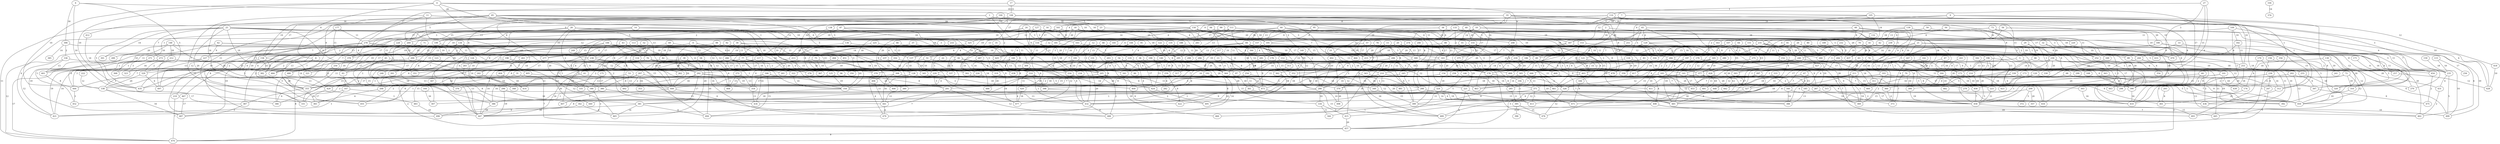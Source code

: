 graph G {
    "121" -- "257" [label="13"];
    "88" -- "143" [label="11"];
    "160" -- "477" [label="12"];
    "338" -- "487" [label="16"];
    "31" -- "268" [label="1"];
    "198" -- "474" [label="8"];
    "25" -- "145" [label="15"];
    "107" -- "186" [label="1"];
    "46" -- "280" [label="19"];
    "19" -- "132" [label="20"];
    "114" -- "494" [label="10"];
    "223" -- "458" [label="11"];
    "70" -- "373" [label="7"];
    "203" -- "259" [label="7"];
    "362" -- "495" [label="13"];
    "28" -- "199" [label="13"];
    "38" -- "103" [label="13"];
    "18" -- "283" [label="4"];
    "278" -- "355" [label="2"];
    "62" -- "227" [label="9"];
    "157" -- "284" [label="3"];
    "151" -- "442" [label="4"];
    "314" -- "432" [label="1"];
    "454" -- "475" [label="2"];
    "6" -- "497" [label="5"];
    "164" -- "307" [label="16"];
    "148" -- "301" [label="20"];
    "51" -- "400" [label="5"];
    "75" -- "128" [label="10"];
    "404" -- "414" [label="18"];
    "150" -- "181" [label="6"];
    "66" -- "93" [label="19"];
    "14" -- "406" [label="18"];
    "52" -- "223" [label="10"];
    "384" -- "473" [label="8"];
    "27" -- "458" [label="4"];
    "212" -- "454" [label="17"];
    "20" -- "275" [label="8"];
    "101" -- "388" [label="4"];
    "61" -- "429" [label="12"];
    "286" -- "432" [label="14"];
    "258" -- "443" [label="7"];
    "239" -- "416" [label="2"];
    "119" -- "407" [label="14"];
    "83" -- "235" [label="9"];
    "449" -- "452" [label="16"];
    "379" -- "479" [label="4"];
    "84" -- "114" [label="19"];
    "158" -- "258" [label="14"];
    "100" -- "111" [label="12"];
    "207" -- "492" [label="2"];
    "155" -- "196" [label="9"];
    "318" -- "434" [label="13"];
    "161" -- "420" [label="3"];
    "122" -- "477" [label="9"];
    "165" -- "285" [label="9"];
    "259" -- "270" [label="8"];
    "63" -- "319" [label="14"];
    "108" -- "470" [label="10"];
    "292" -- "381" [label="17"];
    "398" -- "496" [label="8"];
    "190" -- "221" [label="19"];
    "417" -- "463" [label="7"];
    "329" -- "338" [label="20"];
    "179" -- "379" [label="20"];
    "151" -- "240" [label="2"];
    "177" -- "378" [label="11"];
    "178" -- "298" [label="20"];
    "94" -- "149" [label="2"];
    "209" -- "357" [label="20"];
    "221" -- "457" [label="6"];
    "35" -- "51" [label="4"];
    "397" -- "475" [label="9"];
    "218" -- "400" [label="16"];
    "30" -- "302" [label="6"];
    "278" -- "451" [label="2"];
    "245" -- "288" [label="7"];
    "141" -- "453" [label="17"];
    "240" -- "327" [label="20"];
    "171" -- "257" [label="6"];
    "363" -- "394" [label="20"];
    "11" -- "463" [label="17"];
    "44" -- "129" [label="14"];
    "36" -- "399" [label="1"];
    "86" -- "202" [label="6"];
    "118" -- "255" [label="18"];
    "2" -- "478" [label="9"];
    "42" -- "252" [label="1"];
    "111" -- "140" [label="13"];
    "230" -- "393" [label="14"];
    "181" -- "266" [label="18"];
    "235" -- "499" [label="5"];
    "60" -- "436" [label="3"];
    "50" -- "107" [label="6"];
    "108" -- "269" [label="5"];
    "274" -- "296" [label="19"];
    "0" -- "307" [label="6"];
    "108" -- "158" [label="17"];
    "2" -- "224" [label="11"];
    "9" -- "445" [label="8"];
    "429" -- "483" [label="3"];
    "127" -- "421" [label="4"];
    "44" -- "113" [label="14"];
    "236" -- "312" [label="14"];
    "133" -- "143" [label="2"];
    "310" -- "450" [label="19"];
    "431" -- "462" [label="2"];
    "3" -- "346" [label="20"];
    "237" -- "242" [label="10"];
    "143" -- "154" [label="3"];
    "237" -- "446" [label="13"];
    "152" -- "210" [label="6"];
    "7" -- "38" [label="2"];
    "4" -- "358" [label="13"];
    "116" -- "190" [label="20"];
    "121" -- "441" [label="4"];
    "138" -- "233" [label="5"];
    "175" -- "380" [label="17"];
    "62" -- "388" [label="18"];
    "212" -- "474" [label="17"];
    "3" -- "433" [label="12"];
    "200" -- "480" [label="17"];
    "166" -- "455" [label="2"];
    "117" -- "205" [label="7"];
    "232" -- "288" [label="4"];
    "133" -- "153" [label="19"];
    "266" -- "367" [label="17"];
    "28" -- "278" [label="17"];
    "42" -- "121" [label="10"];
    "165" -- "183" [label="3"];
    "45" -- "96" [label="5"];
    "38" -- "310" [label="11"];
    "18" -- "215" [label="7"];
    "64" -- "316" [label="15"];
    "122" -- "286" [label="12"];
    "209" -- "413" [label="15"];
    "28" -- "389" [label="19"];
    "112" -- "141" [label="1"];
    "140" -- "364" [label="17"];
    "162" -- "172" [label="13"];
    "204" -- "450" [label="12"];
    "207" -- "380" [label="8"];
    "160" -- "499" [label="14"];
    "120" -- "371" [label="10"];
    "14" -- "449" [label="2"];
    "244" -- "443" [label="5"];
    "334" -- "344" [label="11"];
    "116" -- "227" [label="2"];
    "88" -- "281" [label="20"];
    "36" -- "424" [label="17"];
    "329" -- "497" [label="6"];
    "177" -- "278" [label="11"];
    "247" -- "457" [label="1"];
    "267" -- "438" [label="10"];
    "182" -- "470" [label="8"];
    "281" -- "401" [label="19"];
    "6" -- "366" [label="10"];
    "135" -- "290" [label="20"];
    "56" -- "270" [label="7"];
    "140" -- "305" [label="2"];
    "408" -- "489" [label="6"];
    "124" -- "366" [label="5"];
    "3" -- "200" [label="15"];
    "195" -- "215" [label="15"];
    "119" -- "255" [label="17"];
    "7" -- "418" [label="12"];
    "54" -- "447" [label="14"];
    "119" -- "235" [label="17"];
    "120" -- "460" [label="5"];
    "15" -- "410" [label="17"];
    "60" -- "390" [label="2"];
    "100" -- "138" [label="10"];
    "371" -- "450" [label="5"];
    "233" -- "363" [label="4"];
    "67" -- "340" [label="15"];
    "145" -- "492" [label="9"];
    "19" -- "478" [label="8"];
    "0" -- "479" [label="14"];
    "16" -- "116" [label="17"];
    "291" -- "488" [label="12"];
    "118" -- "322" [label="14"];
    "286" -- "498" [label="10"];
    "308" -- "441" [label="16"];
    "429" -- "455" [label="17"];
    "34" -- "319" [label="9"];
    "203" -- "398" [label="6"];
    "58" -- "350" [label="12"];
    "227" -- "338" [label="7"];
    "129" -- "352" [label="20"];
    "65" -- "143" [label="17"];
    "18" -- "359" [label="11"];
    "108" -- "138" [label="2"];
    "355" -- "366" [label="6"];
    "112" -- "345" [label="20"];
    "76" -- "456" [label="11"];
    "25" -- "351" [label="9"];
    "39" -- "398" [label="6"];
    "20" -- "343" [label="9"];
    "124" -- "314" [label="2"];
    "243" -- "304" [label="9"];
    "134" -- "200" [label="12"];
    "122" -- "213" [label="7"];
    "444" -- "452" [label="3"];
    "172" -- "423" [label="18"];
    "46" -- "158" [label="2"];
    "378" -- "383" [label="20"];
    "115" -- "235" [label="10"];
    "195" -- "362" [label="19"];
    "95" -- "128" [label="18"];
    "191" -- "192" [label="10"];
    "300" -- "432" [label="18"];
    "54" -- "370" [label="20"];
    "217" -- "254" [label="4"];
    "405" -- "488" [label="6"];
    "417" -- "442" [label="17"];
    "87" -- "295" [label="18"];
    "87" -- "447" [label="8"];
    "135" -- "425" [label="7"];
    "19" -- "235" [label="3"];
    "286" -- "334" [label="10"];
    "131" -- "205" [label="3"];
    "113" -- "447" [label="13"];
    "173" -- "327" [label="16"];
    "358" -- "432" [label="13"];
    "159" -- "235" [label="18"];
    "85" -- "412" [label="16"];
    "165" -- "485" [label="10"];
    "178" -- "285" [label="14"];
    "336" -- "421" [label="12"];
    "153" -- "192" [label="19"];
    "27" -- "433" [label="3"];
    "135" -- "497" [label="4"];
    "202" -- "397" [label="6"];
    "236" -- "247" [label="8"];
    "292" -- "450" [label="3"];
    "77" -- "207" [label="20"];
    "19" -- "438" [label="13"];
    "111" -- "224" [label="8"];
    "136" -- "449" [label="10"];
    "346" -- "447" [label="3"];
    "230" -- "355" [label="8"];
    "111" -- "393" [label="13"];
    "190" -- "259" [label="11"];
    "110" -- "161" [label="8"];
    "125" -- "457" [label="2"];
    "39" -- "380" [label="1"];
    "111" -- "286" [label="2"];
    "148" -- "386" [label="2"];
    "11" -- "16" [label="16"];
    "94" -- "195" [label="18"];
    "88" -- "470" [label="7"];
    "192" -- "488" [label="14"];
    "87" -- "208" [label="17"];
    "297" -- "298" [label="7"];
    "382" -- "429" [label="13"];
    "61" -- "398" [label="19"];
    "157" -- "464" [label="17"];
    "188" -- "477" [label="6"];
    "402" -- "403" [label="5"];
    "104" -- "374" [label="14"];
    "206" -- "326" [label="11"];
    "324" -- "381" [label="2"];
    "129" -- "152" [label="15"];
    "81" -- "425" [label="7"];
    "84" -- "288" [label="10"];
    "324" -- "416" [label="18"];
    "109" -- "454" [label="6"];
    "21" -- "485" [label="4"];
    "18" -- "425" [label="12"];
    "190" -- "424" [label="11"];
    "24" -- "414" [label="3"];
    "225" -- "281" [label="11"];
    "92" -- "266" [label="14"];
    "10" -- "350" [label="6"];
    "19" -- "325" [label="17"];
    "127" -- "384" [label="3"];
    "259" -- "282" [label="4"];
    "0" -- "58" [label="11"];
    "138" -- "237" [label="5"];
    "27" -- "315" [label="15"];
    "50" -- "252" [label="11"];
    "295" -- "478" [label="2"];
    "0" -- "219" [label="2"];
    "209" -- "372" [label="5"];
    "28" -- "304" [label="4"];
    "45" -- "386" [label="15"];
    "46" -- "358" [label="14"];
    "238" -- "394" [label="6"];
    "195" -- "358" [label="17"];
    "34" -- "432" [label="4"];
    "99" -- "186" [label="18"];
    "139" -- "377" [label="10"];
    "343" -- "358" [label="9"];
    "207" -- "287" [label="4"];
    "46" -- "458" [label="20"];
    "336" -- "401" [label="13"];
    "9" -- "187" [label="12"];
    "56" -- "179" [label="4"];
    "63" -- "299" [label="20"];
    "361" -- "407" [label="4"];
    "207" -- "221" [label="11"];
    "312" -- "436" [label="1"];
    "278" -- "497" [label="18"];
    "360" -- "373" [label="4"];
    "100" -- "114" [label="2"];
    "154" -- "358" [label="5"];
    "193" -- "326" [label="11"];
    "145" -- "390" [label="20"];
    "14" -- "181" [label="12"];
    "57" -- "288" [label="1"];
    "150" -- "155" [label="3"];
    "63" -- "229" [label="3"];
    "155" -- "389" [label="16"];
    "334" -- "415" [label="3"];
    "110" -- "172" [label="8"];
    "295" -- "341" [label="19"];
    "4" -- "338" [label="10"];
    "21" -- "49" [label="11"];
    "314" -- "407" [label="14"];
    "85" -- "158" [label="19"];
    "28" -- "277" [label="15"];
    "65" -- "370" [label="11"];
    "185" -- "388" [label="13"];
    "43" -- "96" [label="6"];
    "77" -- "329" [label="9"];
    "264" -- "292" [label="4"];
    "190" -- "311" [label="2"];
    "67" -- "411" [label="7"];
    "196" -- "458" [label="20"];
    "110" -- "206" [label="19"];
    "163" -- "238" [label="15"];
    "100" -- "277" [label="8"];
    "77" -- "229" [label="16"];
    "73" -- "417" [label="14"];
    "83" -- "291" [label="7"];
    "229" -- "473" [label="14"];
    "469" -- "485" [label="7"];
    "57" -- "137" [label="12"];
    "49" -- "305" [label="1"];
    "62" -- "451" [label="19"];
    "81" -- "257" [label="8"];
    "31" -- "457" [label="7"];
    "17" -- "208" [label="6"];
    "71" -- "200" [label="12"];
    "190" -- "272" [label="8"];
    "129" -- "316" [label="10"];
    "120" -- "312" [label="13"];
    "235" -- "431" [label="4"];
    "105" -- "161" [label="18"];
    "37" -- "49" [label="8"];
    "300" -- "426" [label="4"];
    "54" -- "495" [label="4"];
    "147" -- "421" [label="1"];
    "358" -- "440" [label="18"];
    "52" -- "76" [label="1"];
    "448" -- "485" [label="6"];
    "208" -- "390" [label="1"];
    "153" -- "252" [label="2"];
    "140" -- "447" [label="20"];
    "140" -- "254" [label="8"];
    "377" -- "389" [label="10"];
    "127" -- "274" [label="10"];
    "177" -- "355" [label="3"];
    "17" -- "278" [label="17"];
    "86" -- "415" [label="18"];
    "196" -- "258" [label="7"];
    "38" -- "145" [label="9"];
    "129" -- "200" [label="19"];
    "135" -- "491" [label="10"];
    "204" -- "448" [label="1"];
    "62" -- "474" [label="12"];
    "101" -- "439" [label="7"];
    "137" -- "229" [label="10"];
    "186" -- "343" [label="14"];
    "311" -- "457" [label="5"];
    "161" -- "199" [label="5"];
    "136" -- "140" [label="12"];
    "163" -- "270" [label="11"];
    "292" -- "409" [label="3"];
    "52" -- "401" [label="10"];
    "81" -- "437" [label="1"];
    "44" -- "399" [label="10"];
    "387" -- "487" [label="2"];
    "72" -- "450" [label="12"];
    "46" -- "452" [label="5"];
    "139" -- "231" [label="18"];
    "77" -- "358" [label="10"];
    "23" -- "231" [label="6"];
    "281" -- "473" [label="9"];
    "30" -- "487" [label="19"];
    "110" -- "359" [label="2"];
    "380" -- "441" [label="13"];
    "87" -- "325" [label="18"];
    "28" -- "157" [label="10"];
    "146" -- "434" [label="5"];
    "148" -- "289" [label="16"];
    "198" -- "216" [label="3"];
    "332" -- "377" [label="18"];
    "58" -- "262" [label="8"];
    "25" -- "369" [label="15"];
    "161" -- "325" [label="12"];
    "313" -- "361" [label="11"];
    "231" -- "320" [label="12"];
    "110" -- "451" [label="10"];
    "219" -- "474" [label="7"];
    "125" -- "315" [label="8"];
    "64" -- "152" [label="5"];
    "41" -- "397" [label="16"];
    "253" -- "335" [label="2"];
    "424" -- "495" [label="1"];
    "239" -- "437" [label="18"];
    "143" -- "359" [label="6"];
    "183" -- "365" [label="9"];
    "381" -- "494" [label="6"];
    "134" -- "376" [label="17"];
    "403" -- "409" [label="18"];
    "25" -- "477" [label="19"];
    "72" -- "310" [label="19"];
    "32" -- "89" [label="10"];
    "274" -- "373" [label="4"];
    "208" -- "375" [label="7"];
    "233" -- "267" [label="10"];
    "51" -- "261" [label="1"];
    "244" -- "326" [label="1"];
    "4" -- "298" [label="17"];
    "67" -- "474" [label="2"];
    "47" -- "211" [label="5"];
    "57" -- "206" [label="17"];
    "81" -- "260" [label="5"];
    "144" -- "156" [label="3"];
    "26" -- "356" [label="2"];
    "295" -- "438" [label="13"];
    "92" -- "434" [label="2"];
    "304" -- "482" [label="10"];
    "174" -- "365" [label="19"];
    "65" -- "141" [label="8"];
    "15" -- "162" [label="9"];
    "319" -- "349" [label="6"];
    "198" -- "463" [label="12"];
    "105" -- "251" [label="6"];
    "59" -- "458" [label="19"];
    "26" -- "473" [label="5"];
    "19" -- "150" [label="7"];
    "48" -- "129" [label="8"];
    "15" -- "425" [label="4"];
    "12" -- "286" [label="9"];
    "73" -- "180" [label="20"];
    "240" -- "304" [label="1"];
    "292" -- "449" [label="16"];
    "12" -- "425" [label="5"];
    "134" -- "250" [label="10"];
    "10" -- "55" [label="14"];
    "103" -- "112" [label="1"];
    "25" -- "301" [label="14"];
    "284" -- "359" [label="14"];
    "0" -- "34" [label="9"];
    "339" -- "355" [label="18"];
    "5" -- "377" [label="13"];
    "57" -- "426" [label="15"];
    "377" -- "458" [label="9"];
    "149" -- "313" [label="12"];
    "41" -- "51" [label="10"];
    "297" -- "370" [label="14"];
    "55" -- "461" [label="1"];
    "84" -- "401" [label="11"];
    "4" -- "105" [label="19"];
    "73" -- "298" [label="6"];
    "110" -- "253" [label="10"];
    "250" -- "429" [label="14"];
    "210" -- "408" [label="4"];
    "184" -- "471" [label="9"];
    "161" -- "251" [label="20"];
    "100" -- "415" [label="3"];
    "150" -- "447" [label="1"];
    "132" -- "448" [label="3"];
    "339" -- "450" [label="7"];
    "406" -- "441" [label="11"];
    "441" -- "479" [label="4"];
    "415" -- "457" [label="20"];
    "34" -- "486" [label="14"];
    "246" -- "300" [label="6"];
    "305" -- "471" [label="19"];
    "274" -- "390" [label="19"];
    "214" -- "456" [label="18"];
    "362" -- "481" [label="14"];
    "45" -- "444" [label="4"];
    "293" -- "365" [label="8"];
    "458" -- "493" [label="15"];
    "38" -- "88" [label="8"];
    "274" -- "467" [label="15"];
    "394" -- "458" [label="19"];
    "363" -- "392" [label="19"];
    "192" -- "495" [label="6"];
    "191" -- "440" [label="15"];
    "114" -- "417" [label="2"];
    "155" -- "234" [label="13"];
    "345" -- "424" [label="5"];
    "169" -- "330" [label="10"];
    "117" -- "379" [label="2"];
    "85" -- "205" [label="2"];
    "9" -- "150" [label="18"];
    "224" -- "326" [label="20"];
    "370" -- "498" [label="20"];
    "308" -- "483" [label="15"];
    "20" -- "364" [label="16"];
    "306" -- "385" [label="14"];
    "205" -- "390" [label="7"];
    "285" -- "395" [label="11"];
    "254" -- "473" [label="11"];
    "155" -- "218" [label="19"];
    "130" -- "241" [label="19"];
    "165" -- "424" [label="16"];
    "82" -- "331" [label="15"];
    "187" -- "218" [label="13"];
    "106" -- "345" [label="11"];
    "17" -- "108" [label="15"];
    "147" -- "436" [label="4"];
    "145" -- "160" [label="7"];
    "144" -- "205" [label="1"];
    "34" -- "178" [label="4"];
    "208" -- "400" [label="8"];
    "302" -- "424" [label="19"];
    "305" -- "490" [label="18"];
    "75" -- "97" [label="13"];
    "200" -- "465" [label="12"];
    "8" -- "382" [label="13"];
    "116" -- "300" [label="11"];
    "266" -- "276" [label="17"];
    "56" -- "428" [label="6"];
    "183" -- "435" [label="17"];
    "432" -- "488" [label="4"];
    "134" -- "230" [label="17"];
    "76" -- "490" [label="1"];
    "198" -- "484" [label="19"];
    "42" -- "197" [label="20"];
    "128" -- "387" [label="2"];
    "98" -- "191" [label="15"];
    "253" -- "499" [label="6"];
    "342" -- "465" [label="6"];
    "122" -- "178" [label="13"];
    "237" -- "421" [label="14"];
    "339" -- "360" [label="4"];
    "43" -- "273" [label="7"];
    "304" -- "456" [label="10"];
    "21" -- "298" [label="20"];
    "483" -- "496" [label="10"];
    "210" -- "349" [label="11"];
    "264" -- "341" [label="4"];
    "409" -- "422" [label="9"];
    "121" -- "403" [label="4"];
    "99" -- "181" [label="17"];
    "170" -- "174" [label="6"];
    "327" -- "399" [label="8"];
    "273" -- "323" [label="16"];
    "150" -- "308" [label="19"];
    "109" -- "182" [label="19"];
    "106" -- "335" [label="4"];
    "156" -- "493" [label="1"];
    "343" -- "453" [label="18"];
    "148" -- "212" [label="18"];
    "4" -- "435" [label="10"];
    "81" -- "387" [label="2"];
    "33" -- "320" [label="4"];
    "160" -- "444" [label="3"];
    "218" -- "287" [label="10"];
    "294" -- "304" [label="10"];
    "179" -- "235" [label="1"];
    "196" -- "214" [label="5"];
    "196" -- "422" [label="7"];
    "134" -- "410" [label="1"];
    "48" -- "97" [label="10"];
    "457" -- "474" [label="8"];
    "2" -- "364" [label="11"];
    "230" -- "330" [label="20"];
    "73" -- "145" [label="1"];
    "139" -- "251" [label="19"];
    "154" -- "326" [label="2"];
    "390" -- "410" [label="16"];
    "238" -- "292" [label="2"];
    "146" -- "303" [label="20"];
    "205" -- "413" [label="20"];
    "55" -- "375" [label="12"];
    "69" -- "82" [label="19"];
    "123" -- "261" [label="12"];
    "1" -- "432" [label="18"];
    "72" -- "279" [label="19"];
    "170" -- "236" [label="3"];
    "231" -- "327" [label="1"];
    "255" -- "320" [label="18"];
    "66" -- "469" [label="3"];
    "239" -- "240" [label="14"];
    "229" -- "318" [label="17"];
    "106" -- "391" [label="16"];
    "188" -- "499" [label="19"];
    "401" -- "444" [label="8"];
    "156" -- "257" [label="2"];
    "103" -- "291" [label="10"];
    "192" -- "334" [label="11"];
    "349" -- "399" [label="15"];
    "202" -- "327" [label="2"];
    "147" -- "331" [label="20"];
    "150" -- "437" [label="5"];
    "150" -- "489" [label="4"];
    "166" -- "463" [label="19"];
    "158" -- "323" [label="12"];
    "157" -- "435" [label="6"];
    "127" -- "249" [label="19"];
    "141" -- "463" [label="12"];
    "46" -- "143" [label="10"];
    "95" -- "230" [label="17"];
    "292" -- "444" [label="5"];
    "342" -- "496" [label="20"];
    "272" -- "318" [label="13"];
    "53" -- "346" [label="13"];
    "259" -- "422" [label="9"];
    "218" -- "245" [label="14"];
    "211" -- "453" [label="9"];
    "3" -- "196" [label="13"];
    "306" -- "336" [label="2"];
    "228" -- "378" [label="17"];
    "72" -- "410" [label="1"];
    "402" -- "432" [label="18"];
    "85" -- "269" [label="5"];
    "380" -- "386" [label="5"];
    "15" -- "382" [label="17"];
    "79" -- "437" [label="8"];
    "196" -- "416" [label="9"];
    "139" -- "220" [label="12"];
    "191" -- "205" [label="10"];
    "238" -- "355" [label="11"];
    "152" -- "247" [label="11"];
    "36" -- "259" [label="4"];
    "237" -- "319" [label="14"];
    "133" -- "187" [label="1"];
    "108" -- "456" [label="6"];
    "155" -- "451" [label="20"];
    "109" -- "195" [label="11"];
    "11" -- "376" [label="4"];
    "48" -- "67" [label="9"];
    "284" -- "493" [label="7"];
    "54" -- "90" [label="4"];
    "314" -- "485" [label="12"];
    "399" -- "499" [label="10"];
    "119" -- "351" [label="4"];
    "144" -- "461" [label="15"];
    "412" -- "435" [label="14"];
    "108" -- "428" [label="10"];
    "395" -- "396" [label="10"];
    "117" -- "335" [label="1"];
    "84" -- "244" [label="18"];
    "206" -- "318" [label="4"];
    "127" -- "399" [label="12"];
    "213" -- "268" [label="8"];
    "36" -- "364" [label="11"];
    "60" -- "494" [label="9"];
    "180" -- "206" [label="2"];
    "228" -- "322" [label="9"];
    "266" -- "364" [label="12"];
    "70" -- "383" [label="1"];
    "18" -- "331" [label="19"];
    "25" -- "455" [label="20"];
    "275" -- "458" [label="5"];
    "65" -- "118" [label="5"];
    "237" -- "337" [label="12"];
    "98" -- "203" [label="11"];
    "91" -- "119" [label="4"];
    "191" -- "311" [label="11"];
    "4" -- "128" [label="1"];
    "68" -- "397" [label="11"];
    "69" -- "229" [label="3"];
    "82" -- "205" [label="20"];
    "192" -- "361" [label="18"];
    "347" -- "440" [label="8"];
    "187" -- "263" [label="16"];
    "152" -- "453" [label="8"];
    "181" -- "215" [label="4"];
    "403" -- "460" [label="2"];
    "210" -- "376" [label="7"];
    "263" -- "346" [label="14"];
    "76" -- "93" [label="14"];
    "151" -- "461" [label="5"];
    "408" -- "462" [label="7"];
    "398" -- "436" [label="19"];
    "110" -- "339" [label="11"];
    "386" -- "447" [label="16"];
    "257" -- "428" [label="12"];
    "105" -- "236" [label="1"];
    "120" -- "471" [label="8"];
    "296" -- "381" [label="16"];
    "206" -- "434" [label="14"];
    "180" -- "426" [label="1"];
    "148" -- "449" [label="7"];
    "66" -- "137" [label="13"];
    "449" -- "471" [label="9"];
    "1" -- "23" [label="1"];
    "26" -- "204" [label="7"];
    "222" -- "338" [label="12"];
    "271" -- "401" [label="1"];
    "21" -- "169" [label="9"];
    "9" -- "493" [label="19"];
    "227" -- "329" [label="13"];
    "121" -- "178" [label="11"];
    "96" -- "291" [label="8"];
    "275" -- "403" [label="2"];
    "267" -- "314" [label="9"];
    "197" -- "276" [label="9"];
    "309" -- "416" [label="10"];
    "95" -- "155" [label="18"];
    "232" -- "356" [label="19"];
    "40" -- "155" [label="20"];
    "89" -- "101" [label="10"];
    "237" -- "469" [label="2"];
    "30" -- "210" [label="12"];
    "11" -- "492" [label="17"];
    "194" -- "413" [label="5"];
    "211" -- "360" [label="15"];
    "81" -- "154" [label="2"];
    "269" -- "484" [label="7"];
    "92" -- "295" [label="5"];
    "1" -- "312" [label="1"];
    "381" -- "465" [label="14"];
    "101" -- "346" [label="18"];
    "30" -- "77" [label="13"];
    "15" -- "215" [label="19"];
    "211" -- "369" [label="1"];
    "381" -- "421" [label="3"];
    "12" -- "198" [label="19"];
    "37" -- "277" [label="18"];
    "230" -- "431" [label="20"];
    "47" -- "172" [label="16"];
    "48" -- "74" [label="5"];
    "79" -- "154" [label="16"];
    "473" -- "489" [label="15"];
    "340" -- "373" [label="10"];
    "182" -- "253" [label="11"];
    "123" -- "248" [label="8"];
    "166" -- "185" [label="18"];
    "37" -- "176" [label="3"];
    "142" -- "304" [label="20"];
    "7" -- "116" [label="4"];
    "254" -- "355" [label="1"];
    "281" -- "453" [label="9"];
    "81" -- "89" [label="3"];
    "185" -- "458" [label="17"];
    "314" -- "371" [label="3"];
    "85" -- "217" [label="10"];
    "303" -- "410" [label="16"];
    "65" -- "129" [label="4"];
    "225" -- "347" [label="3"];
    "326" -- "476" [label="12"];
    "183" -- "388" [label="12"];
    "389" -- "441" [label="12"];
    "273" -- "368" [label="3"];
    "114" -- "421" [label="19"];
    "94" -- "200" [label="19"];
    "244" -- "255" [label="18"];
    "274" -- "308" [label="8"];
    "87" -- "484" [label="13"];
    "266" -- "449" [label="16"];
    "134" -- "378" [label="19"];
    "23" -- "376" [label="15"];
    "197" -- "392" [label="10"];
    "418" -- "428" [label="10"];
    "154" -- "324" [label="19"];
    "144" -- "465" [label="20"];
    "123" -- "391" [label="7"];
    "0" -- "119" [label="14"];
    "178" -- "344" [label="11"];
    "77" -- "234" [label="6"];
    "426" -- "448" [label="12"];
    "19" -- "283" [label="9"];
    "53" -- "449" [label="13"];
    "205" -- "466" [label="19"];
    "84" -- "294" [label="6"];
    "361" -- "408" [label="14"];
    "95" -- "144" [label="6"];
    "269" -- "379" [label="12"];
    "22" -- "224" [label="5"];
    "85" -- "432" [label="1"];
    "195" -- "295" [label="10"];
    "155" -- "194" [label="7"];
    "1" -- "355" [label="14"];
    "212" -- "329" [label="2"];
    "308" -- "409" [label="18"];
    "311" -- "450" [label="5"];
    "173" -- "462" [label="13"];
    "207" -- "386" [label="16"];
    "278" -- "409" [label="3"];
    "106" -- "360" [label="2"];
    "24" -- "119" [label="9"];
    "211" -- "448" [label="1"];
    "224" -- "268" [label="13"];
    "180" -- "312" [label="15"];
    "135" -- "260" [label="1"];
    "63" -- "168" [label="10"];
    "11" -- "383" [label="7"];
    "33" -- "244" [label="9"];
    "197" -- "417" [label="6"];
    "40" -- "70" [label="18"];
    "120" -- "450" [label="9"];
    "160" -- "314" [label="13"];
    "93" -- "147" [label="1"];
    "6" -- "306" [label="18"];
    "144" -- "191" [label="3"];
    "26" -- "476" [label="15"];
    "39" -- "468" [label="6"];
    "24" -- "103" [label="5"];
    "106" -- "238" [label="17"];
    "265" -- "414" [label="7"];
    "98" -- "468" [label="4"];
    "205" -- "455" [label="8"];
    "10" -- "309" [label="6"];
    "425" -- "438" [label="14"];
    "24" -- "278" [label="3"];
    "34" -- "321" [label="6"];
    "319" -- "486" [label="20"];
    "35" -- "216" [label="3"];
    "2" -- "443" [label="5"];
    "167" -- "193" [label="16"];
    "192" -- "449" [label="15"];
    "405" -- "429" [label="19"];
    "44" -- "84" [label="18"];
    "105" -- "151" [label="14"];
    "322" -- "358" [label="14"];
    "107" -- "462" [label="6"];
    "25" -- "321" [label="19"];
    "305" -- "371" [label="13"];
    "84" -- "286" [label="10"];
    "245" -- "286" [label="10"];
    "377" -- "491" [label="18"];
    "294" -- "414" [label="8"];
    "189" -- "204" [label="2"];
    "111" -- "187" [label="11"];
    "70" -- "394" [label="10"];
    "249" -- "318" [label="9"];
    "73" -- "253" [label="19"];
    "284" -- "417" [label="3"];
    "206" -- "224" [label="18"];
    "221" -- "416" [label="2"];
    "166" -- "389" [label="20"];
    "268" -- "383" [label="6"];
    "274" -- "300" [label="17"];
    "113" -- "292" [label="9"];
    "271" -- "279" [label="14"];
    "230" -- "339" [label="3"];
    "314" -- "335" [label="4"];
    "111" -- "494" [label="15"];
    "14" -- "248" [label="15"];
    "231" -- "240" [label="9"];
    "101" -- "174" [label="18"];
    "28" -- "271" [label="1"];
    "251" -- "280" [label="16"];
    "280" -- "485" [label="19"];
    "108" -- "476" [label="20"];
    "85" -- "480" [label="9"];
    "110" -- "331" [label="11"];
    "40" -- "337" [label="20"];
    "20" -- "300" [label="13"];
    "25" -- "435" [label="5"];
    "67" -- "489" [label="12"];
    "271" -- "368" [label="1"];
    "73" -- "137" [label="19"];
    "8" -- "484" [label="7"];
    "427" -- "442" [label="17"];
    "39" -- "322" [label="3"];
    "29" -- "86" [label="19"];
    "165" -- "377" [label="19"];
    "125" -- "358" [label="19"];
    "291" -- "447" [label="7"];
    "231" -- "427" [label="20"];
    "76" -- "248" [label="13"];
    "5" -- "390" [label="6"];
    "116" -- "435" [label="20"];
    "272" -- "468" [label="15"];
    "199" -- "263" [label="11"];
    "1" -- "242" [label="8"];
    "54" -- "146" [label="18"];
    "25" -- "273" [label="7"];
    "284" -- "479" [label="19"];
    "107" -- "216" [label="7"];
    "42" -- "454" [label="5"];
    "118" -- "478" [label="19"];
    "288" -- "392" [label="15"];
    "6" -- "108" [label="20"];
    "309" -- "366" [label="1"];
    "133" -- "269" [label="19"];
    "254" -- "461" [label="19"];
    "7" -- "49" [label="18"];
    "59" -- "163" [label="13"];
    "2" -- "187" [label="18"];
    "69" -- "277" [label="8"];
    "161" -- "195" [label="9"];
    "21" -- "284" [label="8"];
    "153" -- "478" [label="9"];
    "54" -- "172" [label="5"];
    "206" -- "436" [label="11"];
    "1" -- "135" [label="16"];
    "340" -- "388" [label="14"];
    "242" -- "348" [label="14"];
    "176" -- "352" [label="15"];
    "55" -- "77" [label="11"];
    "236" -- "327" [label="4"];
    "98" -- "378" [label="13"];
    "34" -- "362" [label="15"];
    "188" -- "295" [label="5"];
    "107" -- "215" [label="1"];
    "142" -- "297" [label="13"];
    "85" -- "150" [label="18"];
    "116" -- "462" [label="20"];
    "180" -- "392" [label="5"];
    "12" -- "364" [label="9"];
    "51" -- "302" [label="10"];
    "408" -- "445" [label="19"];
    "68" -- "485" [label="1"];
    "467" -- "487" [label="17"];
    "130" -- "320" [label="18"];
    "258" -- "429" [label="2"];
    "274" -- "377" [label="13"];
    "79" -- "223" [label="5"];
    "277" -- "404" [label="17"];
    "333" -- "491" [label="12"];
    "193" -- "223" [label="17"];
    "332" -- "338" [label="8"];
    "158" -- "382" [label="5"];
    "122" -- "295" [label="14"];
    "78" -- "369" [label="20"];
    "78" -- "137" [label="13"];
    "338" -- "387" [label="17"];
    "166" -- "494" [label="15"];
    "89" -- "354" [label="6"];
    "141" -- "298" [label="9"];
    "108" -- "474" [label="11"];
    "75" -- "447" [label="13"];
    "371" -- "386" [label="1"];
    "134" -- "238" [label="12"];
    "29" -- "120" [label="1"];
    "113" -- "264" [label="19"];
    "202" -- "450" [label="12"];
    "251" -- "463" [label="1"];
    "325" -- "332" [label="8"];
    "37" -- "262" [label="3"];
    "28" -- "309" [label="19"];
    "216" -- "488" [label="2"];
    "186" -- "393" [label="16"];
    "213" -- "478" [label="2"];
    "32" -- "230" [label="20"];
    "210" -- "489" [label="16"];
    "233" -- "276" [label="12"];
    "395" -- "476" [label="15"];
    "128" -- "411" [label="12"];
    "229" -- "291" [label="5"];
    "166" -- "355" [label="2"];
    "288" -- "307" [label="1"];
    "213" -- "379" [label="15"];
    "38" -- "464" [label="12"];
    "24" -- "316" [label="10"];
    "65" -- "470" [label="18"];
    "140" -- "317" [label="14"];
    "127" -- "265" [label="12"];
    "253" -- "410" [label="18"];
    "76" -- "345" [label="15"];
    "56" -- "187" [label="9"];
    "187" -- "423" [label="13"];
    "74" -- "365" [label="9"];
    "231" -- "487" [label="19"];
    "237" -- "377" [label="1"];
    "74" -- "154" [label="19"];
    "204" -- "258" [label="8"];
    "80" -- "260" [label="17"];
    "4" -- "8" [label="6"];
    "18" -- "116" [label="20"];
    "193" -- "369" [label="2"];
    "43" -- "76" [label="9"];
    "399" -- "466" [label="1"];
    "306" -- "450" [label="5"];
    "10" -- "244" [label="3"];
    "155" -- "184" [label="1"];
    "295" -- "404" [label="10"];
    "115" -- "256" [label="17"];
    "107" -- "196" [label="4"];
    "27" -- "110" [label="1"];
    "371" -- "413" [label="1"];
    "191" -- "479" [label="20"];
    "13" -- "364" [label="4"];
    "85" -- "425" [label="6"];
    "420" -- "477" [label="18"];
    "143" -- "286" [label="3"];
    "65" -- "485" [label="12"];
    "10" -- "437" [label="20"];
    "456" -- "458" [label="7"];
    "314" -- "420" [label="11"];
    "287" -- "369" [label="10"];
    "296" -- "447" [label="19"];
    "336" -- "405" [label="13"];
    "109" -- "410" [label="3"];
    "130" -- "446" [label="18"];
    "18" -- "496" [label="11"];
    "230" -- "445" [label="11"];
    "207" -- "353" [label="16"];
    "206" -- "287" [label="9"];
}
